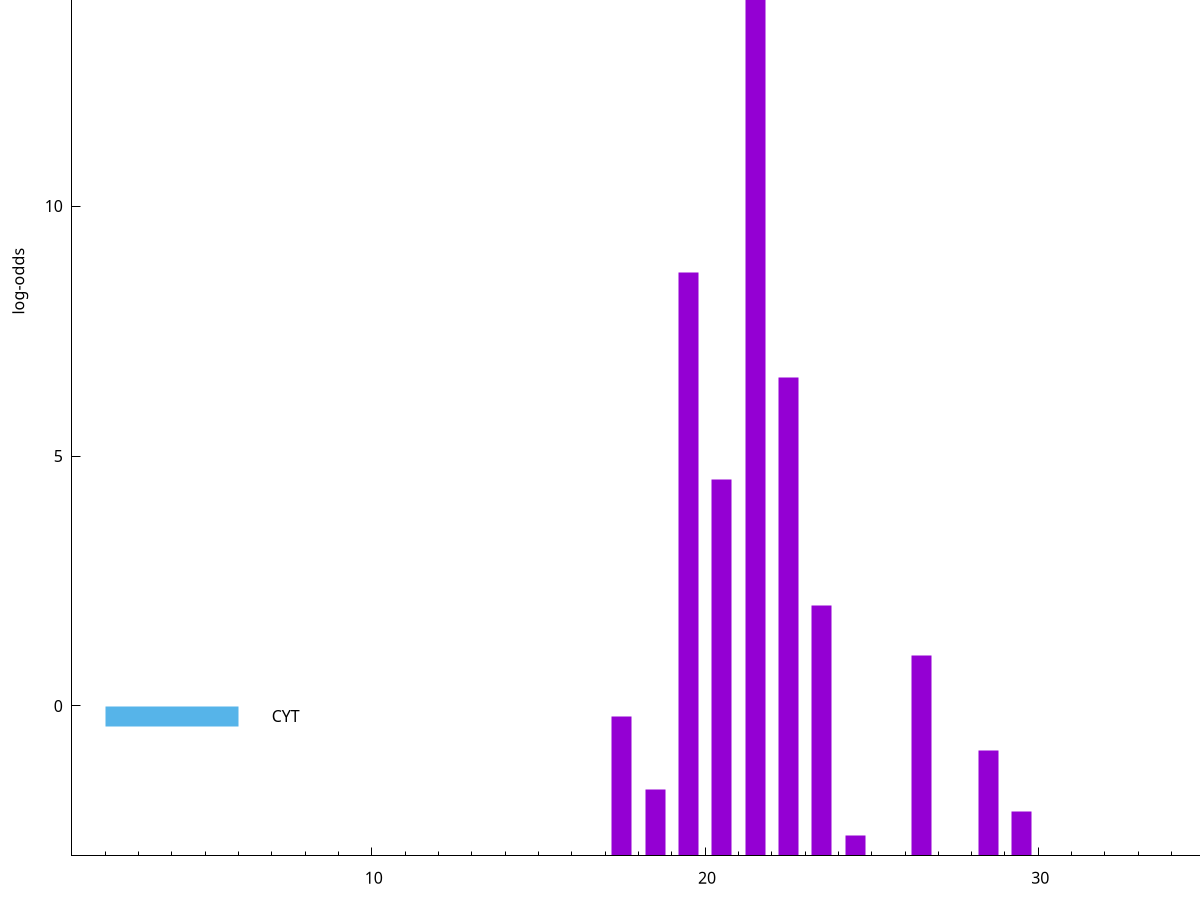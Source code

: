 set title "LipoP predictions for SRR4017813.gff"
set size 2., 1.4
set xrange [1:70] 
set mxtics 10
set yrange [-3:20]
set y2range [0:23]
set ylabel "log-odds"
set term postscript eps color solid "Helvetica" 30
set output "SRR4017813.gff11.eps"
set arrow from 2,16.8981 to 6,16.8981 nohead lt 1 lw 20
set label "SpI" at 7,16.8981
set arrow from 2,-0.200913 to 6,-0.200913 nohead lt 3 lw 20
set label "CYT" at 7,-0.200913
set arrow from 2,16.8981 to 6,16.8981 nohead lt 1 lw 20
set label "SpI" at 7,16.8981
# NOTE: The scores below are the log-odds scores with the threshold
# NOTE: subtracted (a hack to make gnuplot make the histogram all
# NOTE: look nice).
plot "-" axes x1y2 title "" with impulses lt 1 lw 20
21.500000 19.891800
19.500000 11.670260
22.500000 9.563380
20.500000 7.536720
23.500000 5.009450
26.500000 4.001000
17.500000 2.795640
28.500000 2.114070
18.500000 1.320000
29.500000 0.879110
24.500000 0.400410
e
exit
